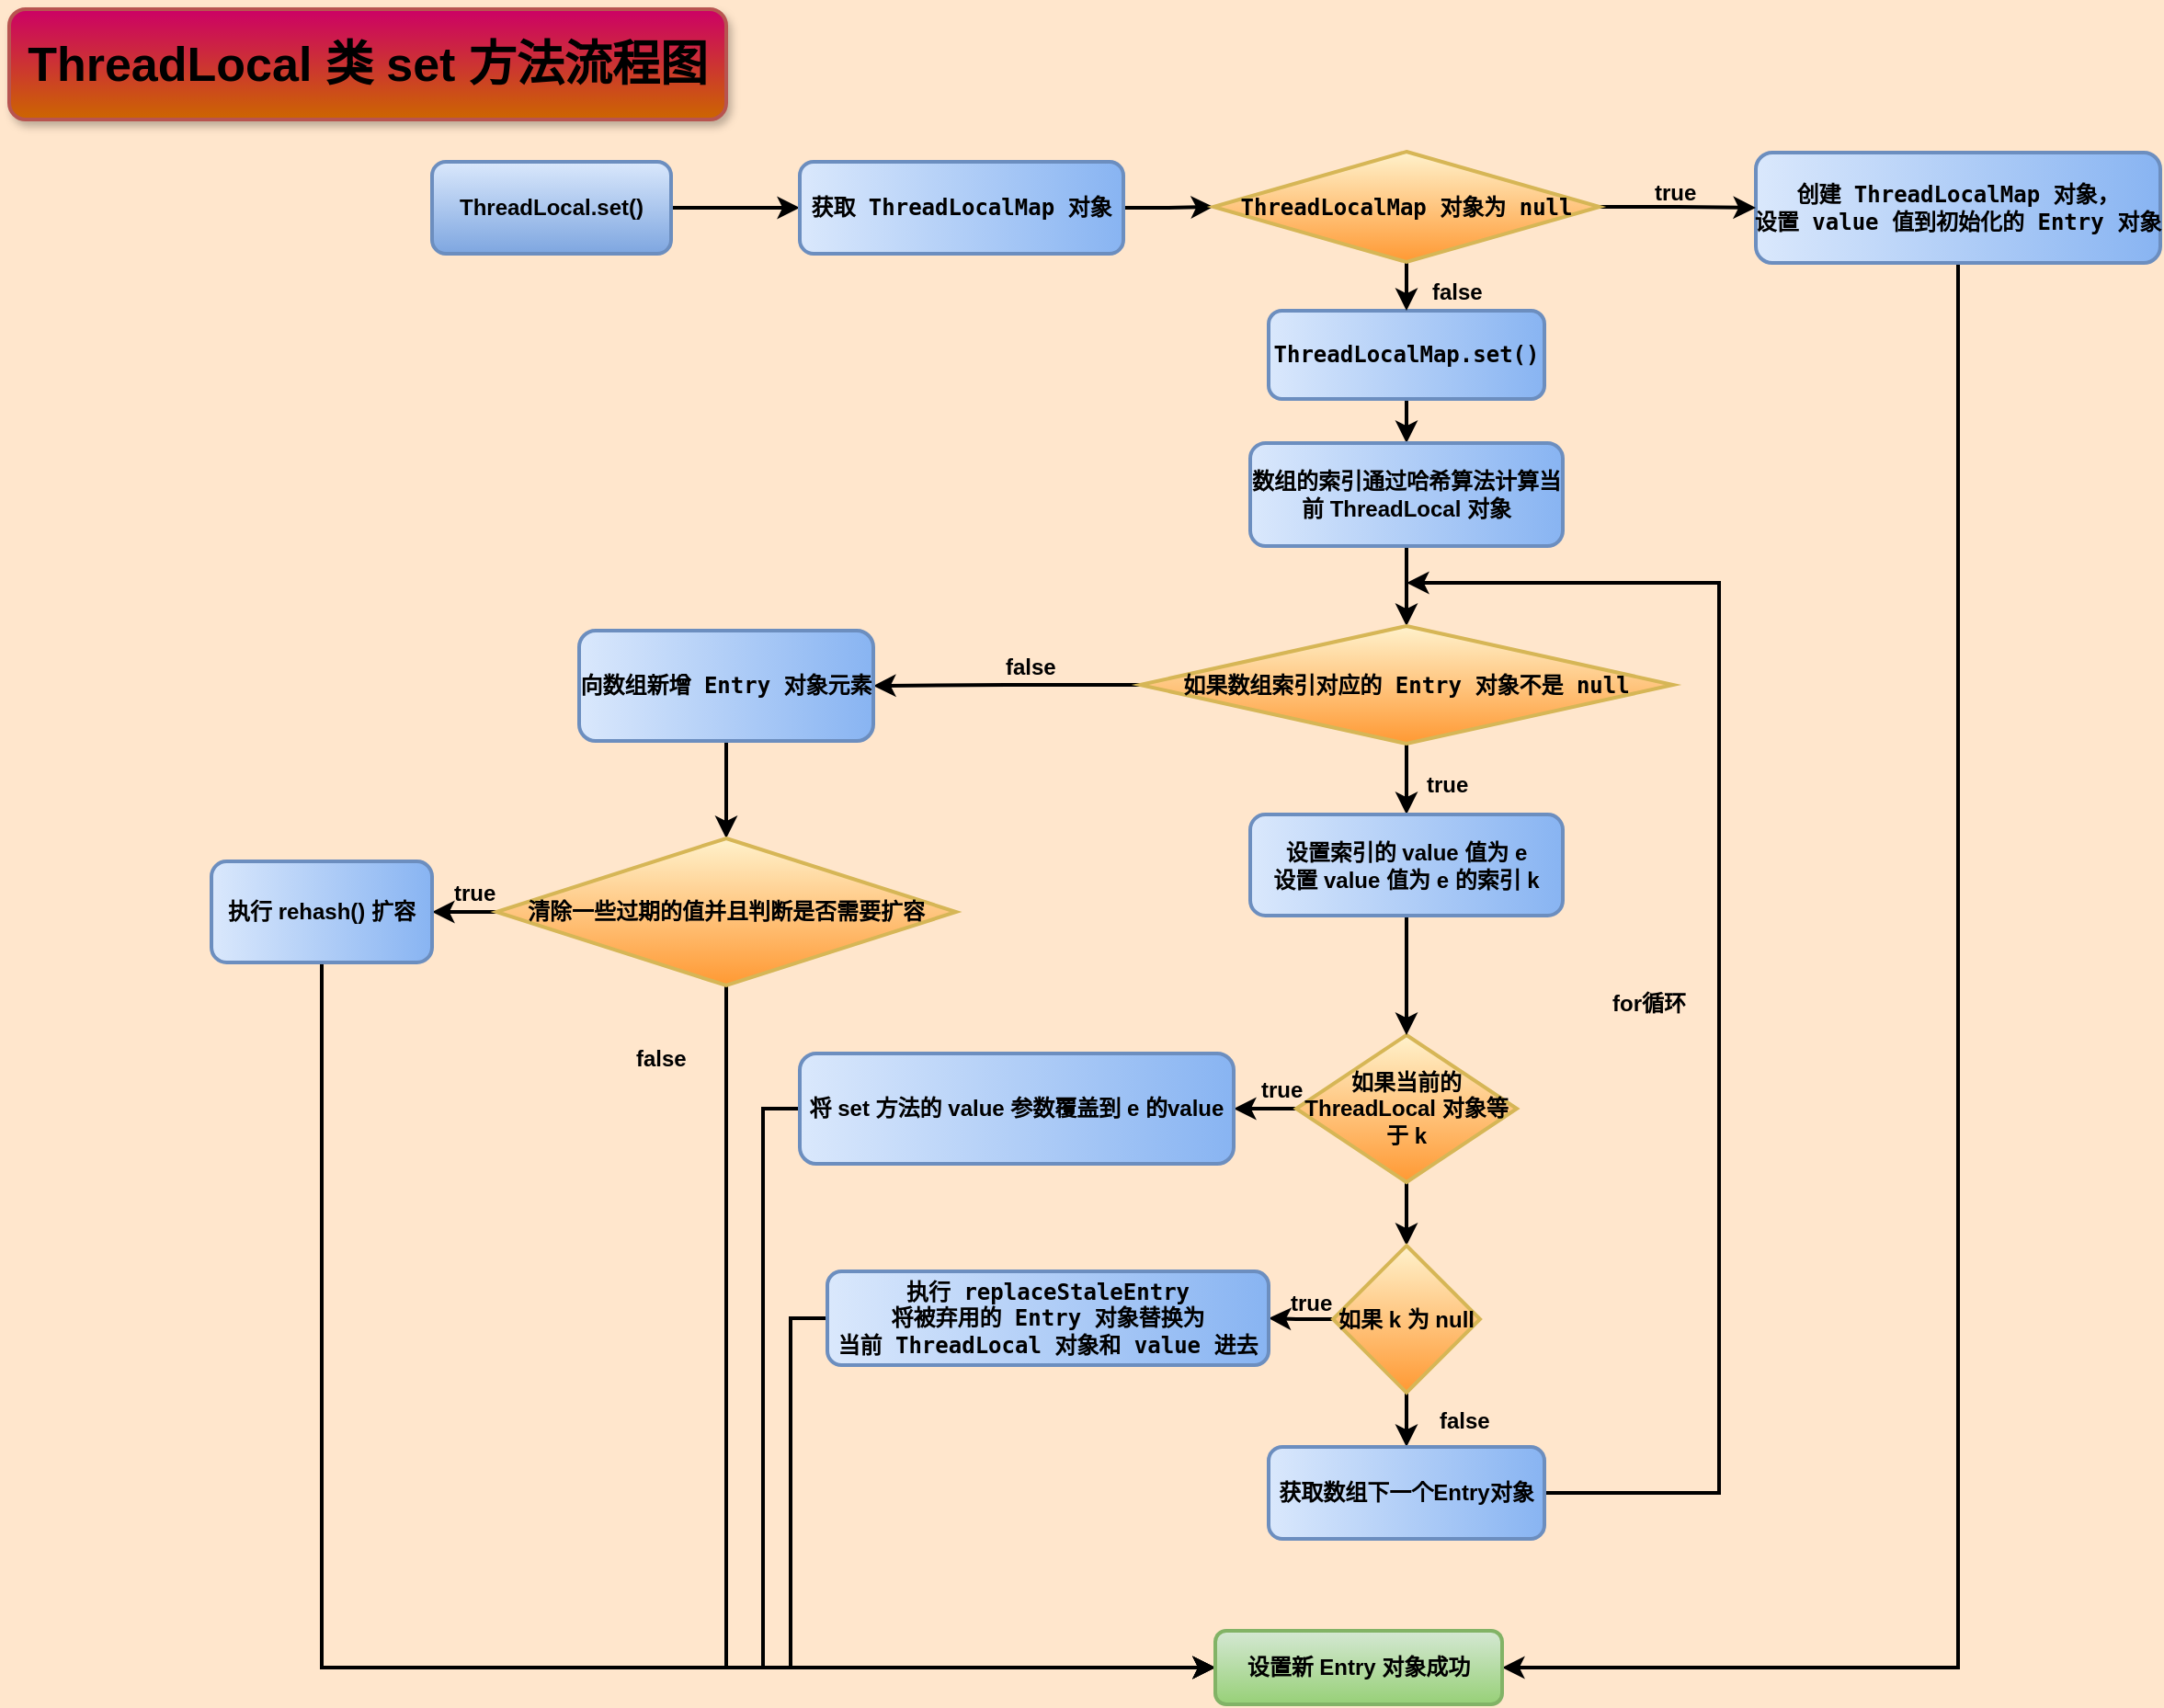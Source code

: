 <mxfile version="10.8.8" type="device"><diagram id="uxtIHyr1_YFndTAVGwCa" name="第 1 页"><mxGraphModel dx="2221" dy="824" grid="1" gridSize="10" guides="1" tooltips="1" connect="1" arrows="1" fold="1" page="1" pageScale="1" pageWidth="827" pageHeight="1169" background="#FFE6CC" math="0" shadow="0"><root><mxCell id="0"/><mxCell id="1" parent="0"/><mxCell id="U7TYW46mipHk3XtVMcIB-161" style="edgeStyle=orthogonalEdgeStyle;rounded=0;orthogonalLoop=1;jettySize=auto;html=1;exitX=1;exitY=0.5;exitDx=0;exitDy=0;strokeWidth=2;comic=0;fontStyle=1" edge="1" parent="1" source="U7TYW46mipHk3XtVMcIB-1" target="U7TYW46mipHk3XtVMcIB-4"><mxGeometry relative="1" as="geometry"/></mxCell><mxCell id="U7TYW46mipHk3XtVMcIB-1" value="&lt;font style=&quot;font-size: 12px&quot;&gt;ThreadLocal.set()&lt;/font&gt;" style="rounded=1;whiteSpace=wrap;html=1;fontStyle=1;fillColor=#dae8fc;strokeColor=#6c8ebf;gradientColor=#7ea6e0;strokeWidth=2;comic=0;" vertex="1" parent="1"><mxGeometry x="-130" y="371" width="130" height="50" as="geometry"/></mxCell><mxCell id="U7TYW46mipHk3XtVMcIB-132" style="edgeStyle=orthogonalEdgeStyle;rounded=0;orthogonalLoop=1;jettySize=auto;html=1;exitX=0.5;exitY=1;exitDx=0;exitDy=0;entryX=1;entryY=0.5;entryDx=0;entryDy=0;fontStyle=1;strokeWidth=2;comic=0;" edge="1" parent="1" source="U7TYW46mipHk3XtVMcIB-2" target="U7TYW46mipHk3XtVMcIB-42"><mxGeometry relative="1" as="geometry"/></mxCell><mxCell id="U7TYW46mipHk3XtVMcIB-2" value="&lt;pre&gt;创建 ThreadLocalMap 对象，&lt;br&gt;设置 value 值到初始化的 Entry 对象&lt;/pre&gt;" style="rounded=1;whiteSpace=wrap;html=1;fontStyle=1;gradientColor=#88B4F2;fillColor=#dae8fc;strokeColor=#6c8ebf;gradientDirection=east;strokeWidth=2;comic=0;" vertex="1" parent="1"><mxGeometry x="590" y="366" width="220" height="60" as="geometry"/></mxCell><mxCell id="U7TYW46mipHk3XtVMcIB-18" style="edgeStyle=orthogonalEdgeStyle;rounded=0;orthogonalLoop=1;jettySize=auto;html=1;exitX=0.5;exitY=1;exitDx=0;exitDy=0;entryX=0.5;entryY=0;entryDx=0;entryDy=0;fontStyle=1;strokeWidth=2;comic=0;" edge="1" parent="1" source="U7TYW46mipHk3XtVMcIB-3" target="U7TYW46mipHk3XtVMcIB-10"><mxGeometry relative="1" as="geometry"/></mxCell><mxCell id="U7TYW46mipHk3XtVMcIB-3" value="&lt;pre&gt;ThreadLocalMap.set()&lt;/pre&gt;" style="rounded=1;whiteSpace=wrap;html=1;fontStyle=1;gradientColor=#88B4F2;fillColor=#dae8fc;strokeColor=#6c8ebf;gradientDirection=east;strokeWidth=2;comic=0;" vertex="1" parent="1"><mxGeometry x="325" y="452" width="150" height="48" as="geometry"/></mxCell><mxCell id="U7TYW46mipHk3XtVMcIB-160" style="edgeStyle=orthogonalEdgeStyle;rounded=0;orthogonalLoop=1;jettySize=auto;html=1;exitX=1;exitY=0.5;exitDx=0;exitDy=0;entryX=0;entryY=0.5;entryDx=0;entryDy=0;strokeWidth=2;comic=0;fontStyle=1" edge="1" parent="1" source="U7TYW46mipHk3XtVMcIB-4" target="U7TYW46mipHk3XtVMcIB-5"><mxGeometry relative="1" as="geometry"/></mxCell><mxCell id="U7TYW46mipHk3XtVMcIB-4" value="&lt;pre&gt;&lt;span&gt;获取 ThreadLocalMap 对象&lt;/span&gt;&lt;/pre&gt;" style="rounded=1;whiteSpace=wrap;html=1;fontStyle=1;gradientColor=#88B4F2;fillColor=#dae8fc;strokeColor=#6c8ebf;gradientDirection=east;strokeWidth=2;comic=0;" vertex="1" parent="1"><mxGeometry x="70" y="371" width="176" height="50" as="geometry"/></mxCell><mxCell id="U7TYW46mipHk3XtVMcIB-9" style="edgeStyle=orthogonalEdgeStyle;rounded=0;orthogonalLoop=1;jettySize=auto;html=1;exitX=0.5;exitY=1;exitDx=0;exitDy=0;entryX=0.5;entryY=0;entryDx=0;entryDy=0;fontStyle=1;strokeWidth=2;comic=0;" edge="1" parent="1" source="U7TYW46mipHk3XtVMcIB-5" target="U7TYW46mipHk3XtVMcIB-3"><mxGeometry relative="1" as="geometry"/></mxCell><mxCell id="U7TYW46mipHk3XtVMcIB-48" style="edgeStyle=orthogonalEdgeStyle;rounded=0;orthogonalLoop=1;jettySize=auto;html=1;exitX=1;exitY=0.5;exitDx=0;exitDy=0;entryX=0;entryY=0.5;entryDx=0;entryDy=0;fontStyle=1;strokeWidth=2;comic=0;" edge="1" parent="1" source="U7TYW46mipHk3XtVMcIB-5" target="U7TYW46mipHk3XtVMcIB-2"><mxGeometry relative="1" as="geometry"/></mxCell><mxCell id="U7TYW46mipHk3XtVMcIB-5" value="&lt;pre&gt;ThreadLocalMap 对象为 null&lt;/pre&gt;" style="rhombus;whiteSpace=wrap;html=1;fontStyle=1;gradientColor=#FF9933;fillColor=#fff2cc;strokeColor=#d6b656;strokeWidth=2;comic=0;" vertex="1" parent="1"><mxGeometry x="295" y="365.5" width="210" height="60" as="geometry"/></mxCell><mxCell id="U7TYW46mipHk3XtVMcIB-19" style="edgeStyle=orthogonalEdgeStyle;rounded=0;orthogonalLoop=1;jettySize=auto;html=1;exitX=0.5;exitY=1;exitDx=0;exitDy=0;entryX=0.5;entryY=0;entryDx=0;entryDy=0;fontStyle=1;strokeWidth=2;comic=0;" edge="1" parent="1" source="U7TYW46mipHk3XtVMcIB-10" target="U7TYW46mipHk3XtVMcIB-11"><mxGeometry relative="1" as="geometry"/></mxCell><mxCell id="U7TYW46mipHk3XtVMcIB-10" value="数组的索引通过哈希算法计算当前 ThreadLocal 对象" style="rounded=1;whiteSpace=wrap;html=1;fontStyle=1;gradientColor=#88B4F2;fillColor=#dae8fc;strokeColor=#6c8ebf;gradientDirection=east;strokeWidth=2;comic=0;" vertex="1" parent="1"><mxGeometry x="315" y="524" width="170" height="56" as="geometry"/></mxCell><mxCell id="U7TYW46mipHk3XtVMcIB-35" style="edgeStyle=orthogonalEdgeStyle;rounded=0;orthogonalLoop=1;jettySize=auto;html=1;exitX=0.5;exitY=1;exitDx=0;exitDy=0;entryX=0.5;entryY=0;entryDx=0;entryDy=0;fontStyle=1;strokeWidth=2;comic=0;" edge="1" parent="1" source="U7TYW46mipHk3XtVMcIB-11" target="U7TYW46mipHk3XtVMcIB-23"><mxGeometry relative="1" as="geometry"/></mxCell><mxCell id="U7TYW46mipHk3XtVMcIB-145" style="edgeStyle=orthogonalEdgeStyle;rounded=0;orthogonalLoop=1;jettySize=auto;html=1;exitX=0;exitY=0.5;exitDx=0;exitDy=0;entryX=1;entryY=0.5;entryDx=0;entryDy=0;fontStyle=1;strokeWidth=2;comic=0;" edge="1" parent="1" source="U7TYW46mipHk3XtVMcIB-11" target="U7TYW46mipHk3XtVMcIB-12"><mxGeometry relative="1" as="geometry"/></mxCell><mxCell id="U7TYW46mipHk3XtVMcIB-11" value="&lt;pre&gt;&lt;span&gt;如果数组索引对应的 Entry 对象不是 null&lt;/span&gt;&lt;/pre&gt;" style="rhombus;whiteSpace=wrap;html=1;fontStyle=1;gradientColor=#FF9933;fillColor=#fff2cc;strokeColor=#d6b656;strokeWidth=2;comic=0;" vertex="1" parent="1"><mxGeometry x="255" y="623.5" width="290" height="64" as="geometry"/></mxCell><mxCell id="U7TYW46mipHk3XtVMcIB-15" style="edgeStyle=orthogonalEdgeStyle;rounded=0;orthogonalLoop=1;jettySize=auto;html=1;exitX=0.5;exitY=1;exitDx=0;exitDy=0;fontStyle=1;strokeWidth=2;comic=0;" edge="1" parent="1" source="U7TYW46mipHk3XtVMcIB-12" target="U7TYW46mipHk3XtVMcIB-13"><mxGeometry relative="1" as="geometry"/></mxCell><mxCell id="U7TYW46mipHk3XtVMcIB-12" value="&lt;pre&gt;&lt;span&gt;向数组新增 Entry 对象元素&lt;/span&gt;&lt;/pre&gt;" style="rounded=1;whiteSpace=wrap;html=1;fontStyle=1;gradientColor=#88B4F2;fillColor=#dae8fc;strokeColor=#6c8ebf;gradientDirection=east;strokeWidth=2;comic=0;" vertex="1" parent="1"><mxGeometry x="-50" y="626" width="160" height="60" as="geometry"/></mxCell><mxCell id="U7TYW46mipHk3XtVMcIB-157" style="edgeStyle=orthogonalEdgeStyle;rounded=0;orthogonalLoop=1;jettySize=auto;html=1;exitX=0.5;exitY=1;exitDx=0;exitDy=0;entryX=0;entryY=0.5;entryDx=0;entryDy=0;fontStyle=1;strokeWidth=2;comic=0;" edge="1" parent="1" source="U7TYW46mipHk3XtVMcIB-13" target="U7TYW46mipHk3XtVMcIB-42"><mxGeometry relative="1" as="geometry"/></mxCell><mxCell id="U7TYW46mipHk3XtVMcIB-169" style="edgeStyle=orthogonalEdgeStyle;rounded=0;comic=0;orthogonalLoop=1;jettySize=auto;html=1;exitX=0;exitY=0.5;exitDx=0;exitDy=0;entryX=1;entryY=0.5;entryDx=0;entryDy=0;shadow=0;strokeColor=#000000;strokeWidth=2;fontStyle=1" edge="1" parent="1" source="U7TYW46mipHk3XtVMcIB-13" target="U7TYW46mipHk3XtVMcIB-14"><mxGeometry relative="1" as="geometry"/></mxCell><mxCell id="U7TYW46mipHk3XtVMcIB-13" value="&lt;pre&gt;&lt;span&gt;清除一些过期的值并且判断是否需要扩容&lt;/span&gt;&lt;/pre&gt;" style="rhombus;whiteSpace=wrap;html=1;fontStyle=1;gradientColor=#FF9933;fillColor=#fff2cc;strokeColor=#d6b656;strokeWidth=2;comic=0;" vertex="1" parent="1"><mxGeometry x="-95" y="739" width="250" height="80" as="geometry"/></mxCell><mxCell id="U7TYW46mipHk3XtVMcIB-45" style="edgeStyle=orthogonalEdgeStyle;rounded=0;orthogonalLoop=1;jettySize=auto;html=1;exitX=0.5;exitY=1;exitDx=0;exitDy=0;entryX=0;entryY=0.5;entryDx=0;entryDy=0;fontStyle=1;strokeWidth=2;comic=0;" edge="1" parent="1" source="U7TYW46mipHk3XtVMcIB-14" target="U7TYW46mipHk3XtVMcIB-42"><mxGeometry relative="1" as="geometry"/></mxCell><mxCell id="U7TYW46mipHk3XtVMcIB-14" value="执行&amp;nbsp;&lt;span&gt;rehash()&amp;nbsp;&lt;/span&gt;&lt;span&gt;扩容&lt;/span&gt;&lt;br&gt;" style="rounded=1;whiteSpace=wrap;html=1;fontStyle=1;gradientColor=#88B4F2;fillColor=#dae8fc;strokeColor=#6c8ebf;gradientDirection=east;strokeWidth=2;comic=0;" vertex="1" parent="1"><mxGeometry x="-250" y="751.5" width="120" height="55" as="geometry"/></mxCell><mxCell id="U7TYW46mipHk3XtVMcIB-20" value="false" style="text;html=1;resizable=0;points=[];autosize=1;align=left;verticalAlign=top;spacingTop=-4;fontStyle=1;strokeWidth=2;comic=0;" vertex="1" parent="1"><mxGeometry x="180" y="636" width="40" height="20" as="geometry"/></mxCell><mxCell id="U7TYW46mipHk3XtVMcIB-21" value="true" style="text;html=1;resizable=0;points=[];autosize=1;align=left;verticalAlign=top;spacingTop=-4;fontStyle=1;strokeWidth=2;comic=0;" vertex="1" parent="1"><mxGeometry x="-120" y="759" width="40" height="20" as="geometry"/></mxCell><mxCell id="U7TYW46mipHk3XtVMcIB-38" style="edgeStyle=orthogonalEdgeStyle;rounded=0;orthogonalLoop=1;jettySize=auto;html=1;exitX=0.5;exitY=1;exitDx=0;exitDy=0;fontStyle=1;strokeWidth=2;comic=0;" edge="1" parent="1" source="U7TYW46mipHk3XtVMcIB-22" target="U7TYW46mipHk3XtVMcIB-26"><mxGeometry relative="1" as="geometry"/></mxCell><mxCell id="U7TYW46mipHk3XtVMcIB-146" style="edgeStyle=orthogonalEdgeStyle;rounded=0;orthogonalLoop=1;jettySize=auto;html=1;exitX=0;exitY=0.5;exitDx=0;exitDy=0;entryX=1;entryY=0.5;entryDx=0;entryDy=0;fontStyle=1;strokeWidth=2;comic=0;" edge="1" parent="1" source="U7TYW46mipHk3XtVMcIB-22" target="U7TYW46mipHk3XtVMcIB-25"><mxGeometry relative="1" as="geometry"/></mxCell><mxCell id="U7TYW46mipHk3XtVMcIB-22" value="如果当前的ThreadLocal 对象等于 k" style="rhombus;whiteSpace=wrap;html=1;fontStyle=1;gradientColor=#FF9933;fillColor=#fff2cc;strokeColor=#d6b656;strokeWidth=2;comic=0;" vertex="1" parent="1"><mxGeometry x="340" y="846" width="120" height="80" as="geometry"/></mxCell><mxCell id="U7TYW46mipHk3XtVMcIB-140" style="edgeStyle=orthogonalEdgeStyle;rounded=0;orthogonalLoop=1;jettySize=auto;html=1;exitX=0.5;exitY=1;exitDx=0;exitDy=0;fontStyle=1;strokeWidth=2;comic=0;" edge="1" parent="1" source="U7TYW46mipHk3XtVMcIB-23" target="U7TYW46mipHk3XtVMcIB-22"><mxGeometry relative="1" as="geometry"/></mxCell><mxCell id="U7TYW46mipHk3XtVMcIB-23" value="设置索引的 value 值为 e&lt;br&gt;设置 value 值为 e 的索引 k&lt;br&gt;" style="rounded=1;whiteSpace=wrap;html=1;fontStyle=1;gradientColor=#88B4F2;fillColor=#dae8fc;strokeColor=#6c8ebf;gradientDirection=east;strokeWidth=2;comic=0;" vertex="1" parent="1"><mxGeometry x="315" y="726" width="170" height="55" as="geometry"/></mxCell><mxCell id="U7TYW46mipHk3XtVMcIB-154" style="edgeStyle=orthogonalEdgeStyle;rounded=0;orthogonalLoop=1;jettySize=auto;html=1;exitX=0;exitY=0.5;exitDx=0;exitDy=0;entryX=0;entryY=0.5;entryDx=0;entryDy=0;fontStyle=1;strokeWidth=2;comic=0;" edge="1" parent="1" source="U7TYW46mipHk3XtVMcIB-25" target="U7TYW46mipHk3XtVMcIB-42"><mxGeometry relative="1" as="geometry"><Array as="points"><mxPoint x="50" y="886"/><mxPoint x="50" y="1190"/></Array></mxGeometry></mxCell><mxCell id="U7TYW46mipHk3XtVMcIB-25" value="将 set 方法的 value 参数覆盖到 e 的value" style="rounded=1;whiteSpace=wrap;html=1;fontStyle=1;gradientColor=#88B4F2;fillColor=#dae8fc;strokeColor=#6c8ebf;gradientDirection=east;strokeWidth=2;comic=0;" vertex="1" parent="1"><mxGeometry x="70" y="856" width="236" height="60" as="geometry"/></mxCell><mxCell id="U7TYW46mipHk3XtVMcIB-33" style="edgeStyle=orthogonalEdgeStyle;rounded=0;orthogonalLoop=1;jettySize=auto;html=1;exitX=0;exitY=0.5;exitDx=0;exitDy=0;fontStyle=1;strokeWidth=2;comic=0;" edge="1" parent="1" source="U7TYW46mipHk3XtVMcIB-26" target="U7TYW46mipHk3XtVMcIB-27"><mxGeometry relative="1" as="geometry"/></mxCell><mxCell id="U7TYW46mipHk3XtVMcIB-43" style="edgeStyle=orthogonalEdgeStyle;rounded=0;orthogonalLoop=1;jettySize=auto;html=1;exitX=0.5;exitY=1;exitDx=0;exitDy=0;fontStyle=1;strokeWidth=2;comic=0;" edge="1" parent="1" source="U7TYW46mipHk3XtVMcIB-26" target="U7TYW46mipHk3XtVMcIB-41"><mxGeometry relative="1" as="geometry"/></mxCell><mxCell id="U7TYW46mipHk3XtVMcIB-26" value="如果 k 为 null" style="rhombus;whiteSpace=wrap;html=1;fontStyle=1;gradientColor=#FF9933;fillColor=#fff2cc;strokeColor=#d6b656;strokeWidth=2;comic=0;" vertex="1" parent="1"><mxGeometry x="360" y="960.5" width="80" height="80" as="geometry"/></mxCell><mxCell id="U7TYW46mipHk3XtVMcIB-47" style="edgeStyle=orthogonalEdgeStyle;rounded=0;orthogonalLoop=1;jettySize=auto;html=1;exitX=0;exitY=0.5;exitDx=0;exitDy=0;entryX=0;entryY=0.5;entryDx=0;entryDy=0;fontStyle=1;strokeWidth=2;comic=0;" edge="1" parent="1" source="U7TYW46mipHk3XtVMcIB-27" target="U7TYW46mipHk3XtVMcIB-42"><mxGeometry relative="1" as="geometry"/></mxCell><mxCell id="U7TYW46mipHk3XtVMcIB-27" value="&lt;pre&gt;&lt;span&gt;执行 replaceStaleEntry&lt;br&gt;&lt;/span&gt;将被弃用的 Entry 对象替换为&lt;br&gt;当前 ThreadLocal 对象和 value 进去&lt;/pre&gt;" style="rounded=1;whiteSpace=wrap;html=1;fontStyle=1;gradientColor=#88B4F2;fillColor=#dae8fc;strokeColor=#6c8ebf;gradientDirection=east;strokeWidth=2;comic=0;" vertex="1" parent="1"><mxGeometry x="85" y="974.5" width="240" height="51" as="geometry"/></mxCell><mxCell id="U7TYW46mipHk3XtVMcIB-163" style="edgeStyle=orthogonalEdgeStyle;rounded=0;comic=0;orthogonalLoop=1;jettySize=auto;html=1;exitX=1;exitY=0.5;exitDx=0;exitDy=0;shadow=0;strokeColor=#000000;strokeWidth=2;fontStyle=1" edge="1" parent="1" source="U7TYW46mipHk3XtVMcIB-41"><mxGeometry relative="1" as="geometry"><mxPoint x="400" y="600" as="targetPoint"/><Array as="points"><mxPoint x="570" y="1095"/><mxPoint x="570" y="600"/></Array></mxGeometry></mxCell><mxCell id="U7TYW46mipHk3XtVMcIB-41" value="获取数组下一个Entry对象" style="rounded=1;whiteSpace=wrap;html=1;fontStyle=1;gradientColor=#88B4F2;fillColor=#dae8fc;strokeColor=#6c8ebf;gradientDirection=east;strokeWidth=2;comic=0;" vertex="1" parent="1"><mxGeometry x="325" y="1070" width="150" height="50" as="geometry"/></mxCell><mxCell id="U7TYW46mipHk3XtVMcIB-42" value="设置新 Entry 对象成功" style="rounded=1;whiteSpace=wrap;html=1;fontStyle=1;fillColor=#d5e8d4;strokeColor=#82b366;gradientColor=#97d077;strokeWidth=2;comic=0;" vertex="1" parent="1"><mxGeometry x="296" y="1170" width="156" height="40" as="geometry"/></mxCell><mxCell id="U7TYW46mipHk3XtVMcIB-141" value="true" style="text;html=1;resizable=0;points=[];autosize=1;align=left;verticalAlign=top;spacingTop=-4;fontStyle=1;strokeWidth=2;comic=0;" vertex="1" parent="1"><mxGeometry x="533" y="378" width="40" height="20" as="geometry"/></mxCell><mxCell id="U7TYW46mipHk3XtVMcIB-142" value="false" style="text;html=1;resizable=0;points=[];autosize=1;align=left;verticalAlign=top;spacingTop=-4;fontStyle=1;strokeWidth=2;comic=0;" vertex="1" parent="1"><mxGeometry x="412" y="432" width="40" height="20" as="geometry"/></mxCell><mxCell id="U7TYW46mipHk3XtVMcIB-144" value="true" style="text;html=1;resizable=0;points=[];autosize=1;align=left;verticalAlign=top;spacingTop=-4;fontStyle=1;strokeWidth=2;comic=0;" vertex="1" parent="1"><mxGeometry x="409" y="700" width="40" height="20" as="geometry"/></mxCell><mxCell id="U7TYW46mipHk3XtVMcIB-148" value="false" style="text;html=1;resizable=0;points=[];autosize=1;align=left;verticalAlign=top;spacingTop=-4;fontStyle=1;strokeWidth=2;comic=0;" vertex="1" parent="1"><mxGeometry x="416" y="1046" width="40" height="20" as="geometry"/></mxCell><mxCell id="U7TYW46mipHk3XtVMcIB-149" value="true" style="text;html=1;resizable=0;points=[];autosize=1;align=left;verticalAlign=top;spacingTop=-4;fontStyle=1;strokeWidth=2;comic=0;" vertex="1" parent="1"><mxGeometry x="335" y="982" width="40" height="20" as="geometry"/></mxCell><mxCell id="U7TYW46mipHk3XtVMcIB-155" value="for循环" style="text;html=1;resizable=0;points=[];autosize=1;align=left;verticalAlign=top;spacingTop=-4;fontStyle=1;strokeWidth=2;comic=0;" vertex="1" parent="1"><mxGeometry x="510" y="819" width="50" height="20" as="geometry"/></mxCell><mxCell id="U7TYW46mipHk3XtVMcIB-158" value="false" style="text;html=1;resizable=0;points=[];autosize=1;align=left;verticalAlign=top;spacingTop=-4;fontStyle=1;strokeWidth=2;comic=0;" vertex="1" parent="1"><mxGeometry x="-21" y="849" width="40" height="20" as="geometry"/></mxCell><mxCell id="U7TYW46mipHk3XtVMcIB-165" value="&lt;span&gt;&lt;font style=&quot;font-size: 26px&quot;&gt;ThreadLocal 类 set 方法流程图&lt;/font&gt;&lt;/span&gt;" style="rounded=1;whiteSpace=wrap;html=1;shadow=1;strokeColor=#b85450;strokeWidth=2;gradientColor=#CC6600;fillColor=#CC0066;fontStyle=1" vertex="1" parent="1"><mxGeometry x="-360" y="288" width="390" height="60" as="geometry"/></mxCell><mxCell id="U7TYW46mipHk3XtVMcIB-170" value="true" style="text;html=1;resizable=0;points=[];autosize=1;align=left;verticalAlign=top;spacingTop=-4;fontStyle=1" vertex="1" parent="1"><mxGeometry x="319" y="866" width="40" height="20" as="geometry"/></mxCell></root></mxGraphModel></diagram></mxfile>